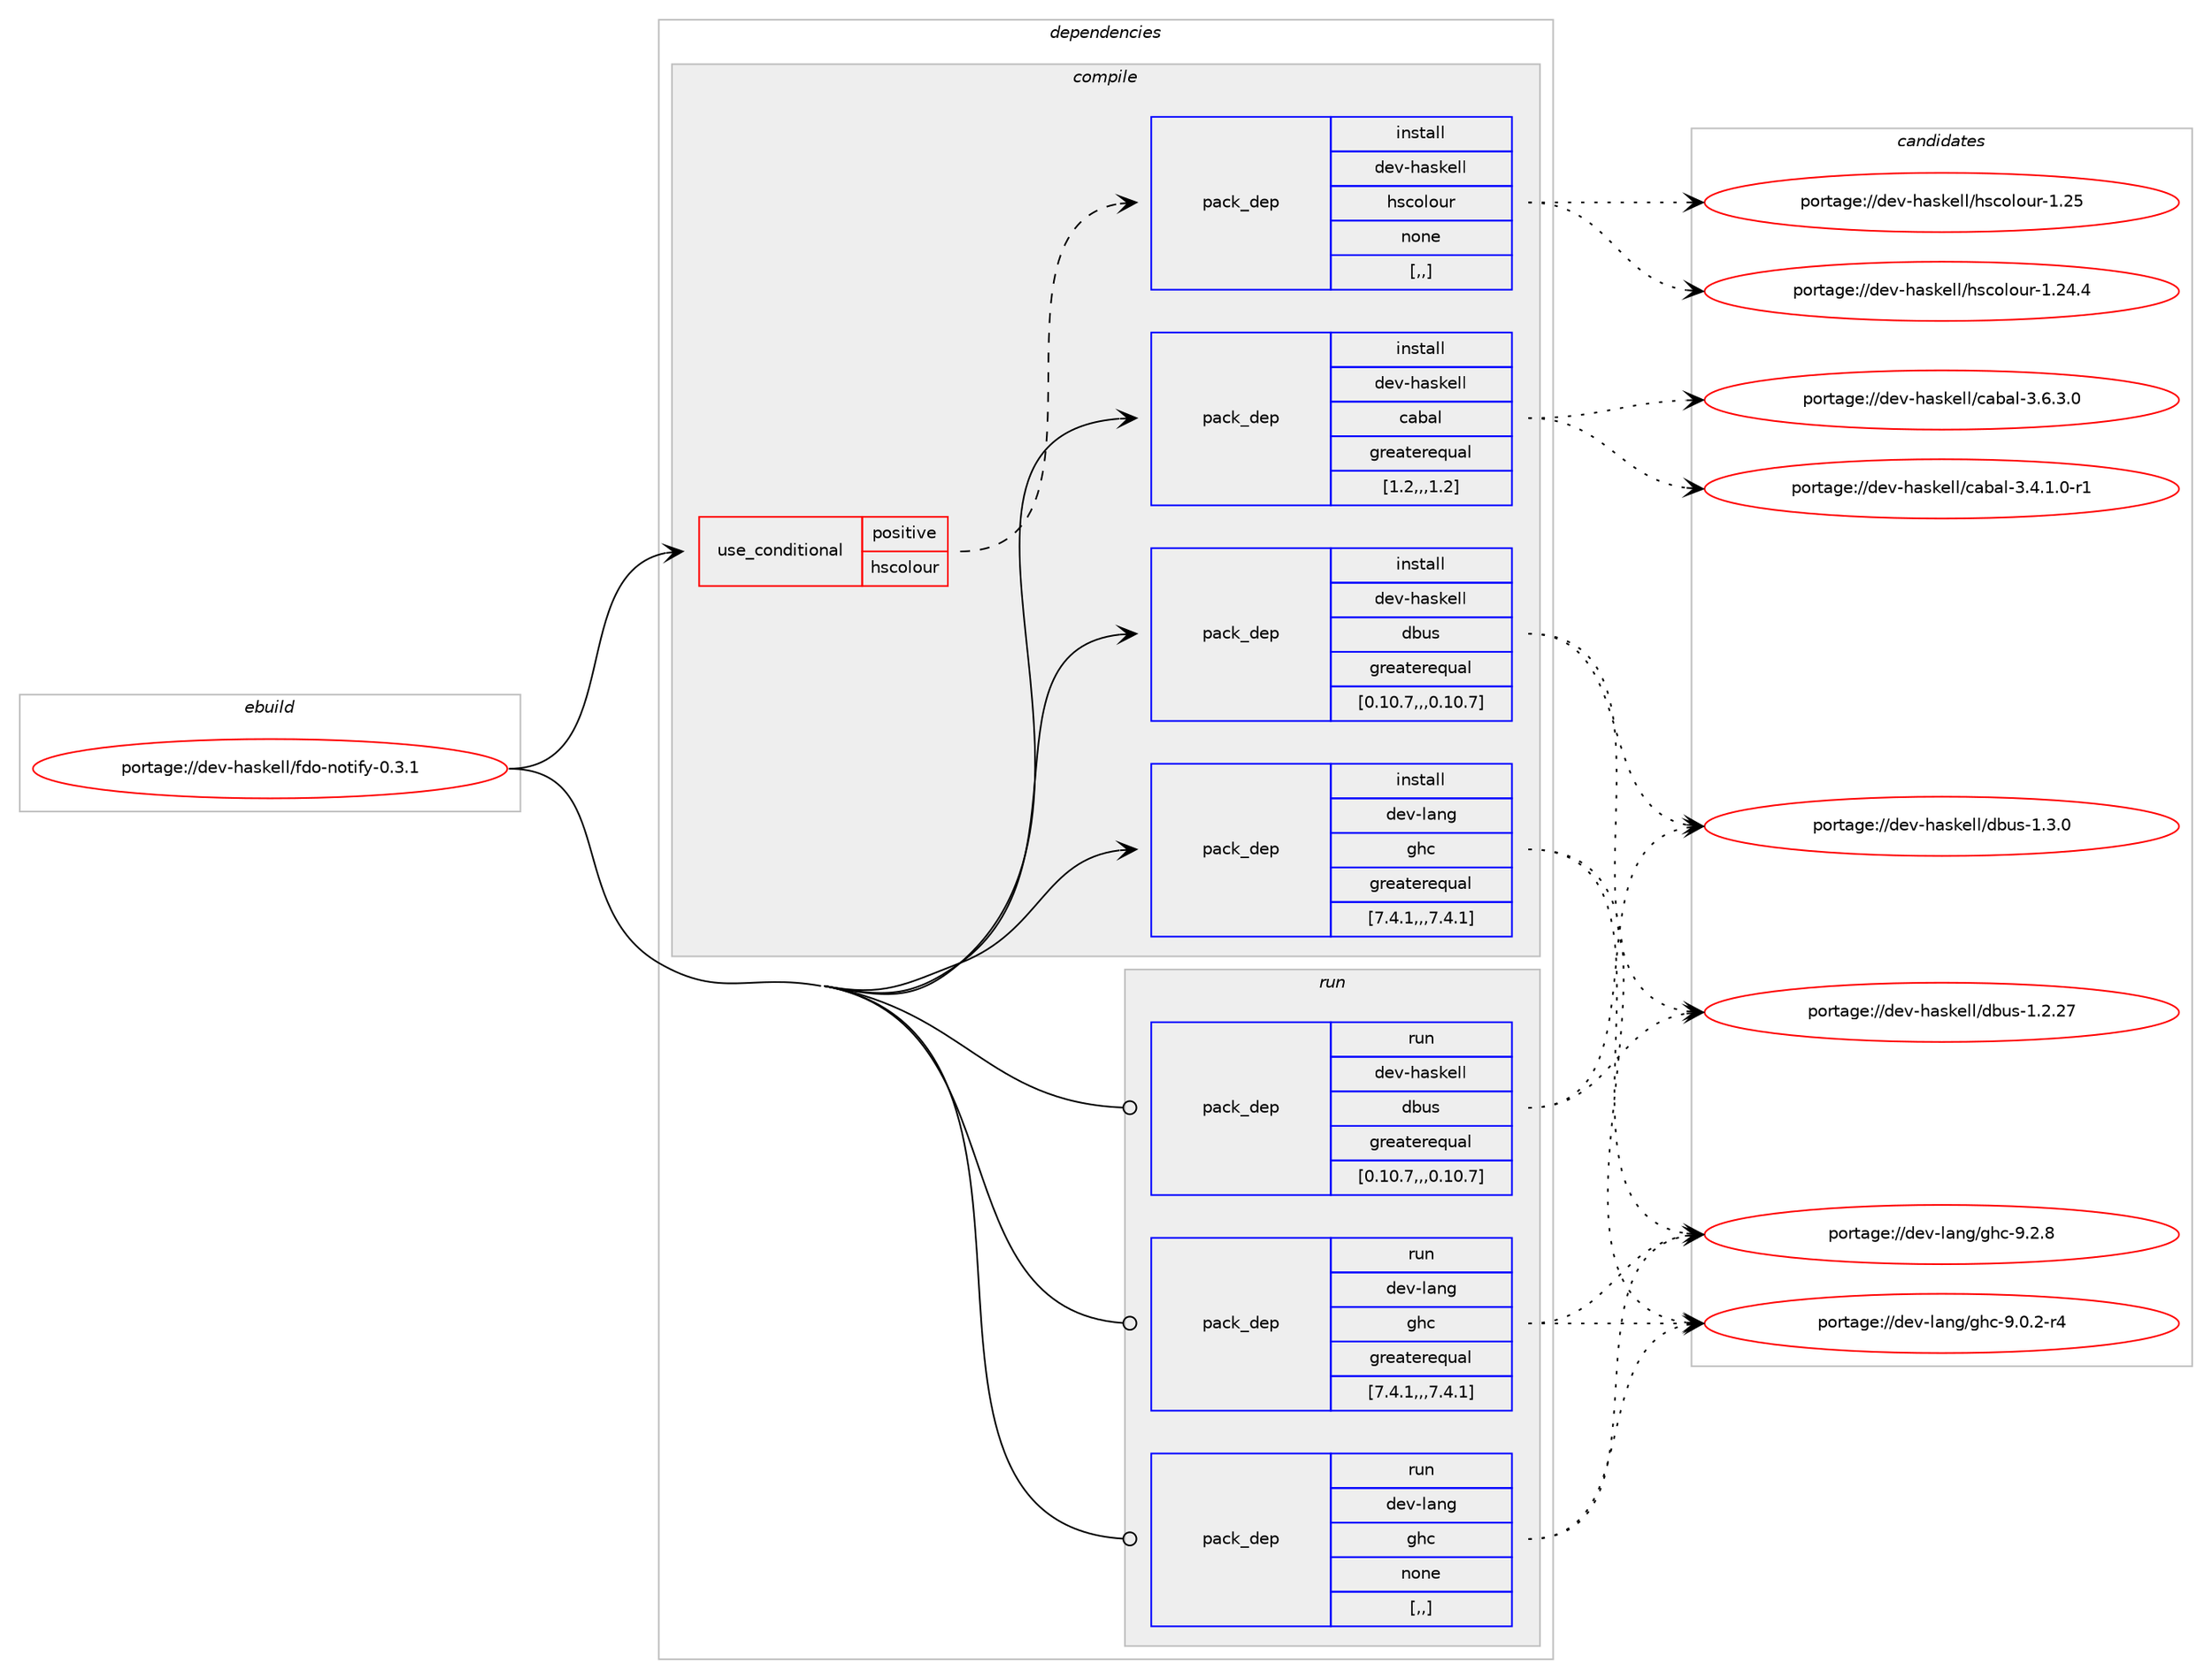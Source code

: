 digraph prolog {

# *************
# Graph options
# *************

newrank=true;
concentrate=true;
compound=true;
graph [rankdir=LR,fontname=Helvetica,fontsize=10,ranksep=1.5];#, ranksep=2.5, nodesep=0.2];
edge  [arrowhead=vee];
node  [fontname=Helvetica,fontsize=10];

# **********
# The ebuild
# **********

subgraph cluster_leftcol {
color=gray;
label=<<i>ebuild</i>>;
id [label="portage://dev-haskell/fdo-notify-0.3.1", color=red, width=4, href="../dev-haskell/fdo-notify-0.3.1.svg"];
}

# ****************
# The dependencies
# ****************

subgraph cluster_midcol {
color=gray;
label=<<i>dependencies</i>>;
subgraph cluster_compile {
fillcolor="#eeeeee";
style=filled;
label=<<i>compile</i>>;
subgraph cond20396 {
dependency80285 [label=<<TABLE BORDER="0" CELLBORDER="1" CELLSPACING="0" CELLPADDING="4"><TR><TD ROWSPAN="3" CELLPADDING="10">use_conditional</TD></TR><TR><TD>positive</TD></TR><TR><TD>hscolour</TD></TR></TABLE>>, shape=none, color=red];
subgraph pack58911 {
dependency80286 [label=<<TABLE BORDER="0" CELLBORDER="1" CELLSPACING="0" CELLPADDING="4" WIDTH="220"><TR><TD ROWSPAN="6" CELLPADDING="30">pack_dep</TD></TR><TR><TD WIDTH="110">install</TD></TR><TR><TD>dev-haskell</TD></TR><TR><TD>hscolour</TD></TR><TR><TD>none</TD></TR><TR><TD>[,,]</TD></TR></TABLE>>, shape=none, color=blue];
}
dependency80285:e -> dependency80286:w [weight=20,style="dashed",arrowhead="vee"];
}
id:e -> dependency80285:w [weight=20,style="solid",arrowhead="vee"];
subgraph pack58912 {
dependency80287 [label=<<TABLE BORDER="0" CELLBORDER="1" CELLSPACING="0" CELLPADDING="4" WIDTH="220"><TR><TD ROWSPAN="6" CELLPADDING="30">pack_dep</TD></TR><TR><TD WIDTH="110">install</TD></TR><TR><TD>dev-haskell</TD></TR><TR><TD>cabal</TD></TR><TR><TD>greaterequal</TD></TR><TR><TD>[1.2,,,1.2]</TD></TR></TABLE>>, shape=none, color=blue];
}
id:e -> dependency80287:w [weight=20,style="solid",arrowhead="vee"];
subgraph pack58913 {
dependency80288 [label=<<TABLE BORDER="0" CELLBORDER="1" CELLSPACING="0" CELLPADDING="4" WIDTH="220"><TR><TD ROWSPAN="6" CELLPADDING="30">pack_dep</TD></TR><TR><TD WIDTH="110">install</TD></TR><TR><TD>dev-haskell</TD></TR><TR><TD>dbus</TD></TR><TR><TD>greaterequal</TD></TR><TR><TD>[0.10.7,,,0.10.7]</TD></TR></TABLE>>, shape=none, color=blue];
}
id:e -> dependency80288:w [weight=20,style="solid",arrowhead="vee"];
subgraph pack58914 {
dependency80289 [label=<<TABLE BORDER="0" CELLBORDER="1" CELLSPACING="0" CELLPADDING="4" WIDTH="220"><TR><TD ROWSPAN="6" CELLPADDING="30">pack_dep</TD></TR><TR><TD WIDTH="110">install</TD></TR><TR><TD>dev-lang</TD></TR><TR><TD>ghc</TD></TR><TR><TD>greaterequal</TD></TR><TR><TD>[7.4.1,,,7.4.1]</TD></TR></TABLE>>, shape=none, color=blue];
}
id:e -> dependency80289:w [weight=20,style="solid",arrowhead="vee"];
}
subgraph cluster_compileandrun {
fillcolor="#eeeeee";
style=filled;
label=<<i>compile and run</i>>;
}
subgraph cluster_run {
fillcolor="#eeeeee";
style=filled;
label=<<i>run</i>>;
subgraph pack58915 {
dependency80290 [label=<<TABLE BORDER="0" CELLBORDER="1" CELLSPACING="0" CELLPADDING="4" WIDTH="220"><TR><TD ROWSPAN="6" CELLPADDING="30">pack_dep</TD></TR><TR><TD WIDTH="110">run</TD></TR><TR><TD>dev-haskell</TD></TR><TR><TD>dbus</TD></TR><TR><TD>greaterequal</TD></TR><TR><TD>[0.10.7,,,0.10.7]</TD></TR></TABLE>>, shape=none, color=blue];
}
id:e -> dependency80290:w [weight=20,style="solid",arrowhead="odot"];
subgraph pack58916 {
dependency80291 [label=<<TABLE BORDER="0" CELLBORDER="1" CELLSPACING="0" CELLPADDING="4" WIDTH="220"><TR><TD ROWSPAN="6" CELLPADDING="30">pack_dep</TD></TR><TR><TD WIDTH="110">run</TD></TR><TR><TD>dev-lang</TD></TR><TR><TD>ghc</TD></TR><TR><TD>greaterequal</TD></TR><TR><TD>[7.4.1,,,7.4.1]</TD></TR></TABLE>>, shape=none, color=blue];
}
id:e -> dependency80291:w [weight=20,style="solid",arrowhead="odot"];
subgraph pack58917 {
dependency80292 [label=<<TABLE BORDER="0" CELLBORDER="1" CELLSPACING="0" CELLPADDING="4" WIDTH="220"><TR><TD ROWSPAN="6" CELLPADDING="30">pack_dep</TD></TR><TR><TD WIDTH="110">run</TD></TR><TR><TD>dev-lang</TD></TR><TR><TD>ghc</TD></TR><TR><TD>none</TD></TR><TR><TD>[,,]</TD></TR></TABLE>>, shape=none, color=blue];
}
id:e -> dependency80292:w [weight=20,style="solid",arrowhead="odot"];
}
}

# **************
# The candidates
# **************

subgraph cluster_choices {
rank=same;
color=gray;
label=<<i>candidates</i>>;

subgraph choice58911 {
color=black;
nodesep=1;
choice100101118451049711510710110810847104115991111081111171144549465053 [label="portage://dev-haskell/hscolour-1.25", color=red, width=4,href="../dev-haskell/hscolour-1.25.svg"];
choice1001011184510497115107101108108471041159911110811111711445494650524652 [label="portage://dev-haskell/hscolour-1.24.4", color=red, width=4,href="../dev-haskell/hscolour-1.24.4.svg"];
dependency80286:e -> choice100101118451049711510710110810847104115991111081111171144549465053:w [style=dotted,weight="100"];
dependency80286:e -> choice1001011184510497115107101108108471041159911110811111711445494650524652:w [style=dotted,weight="100"];
}
subgraph choice58912 {
color=black;
nodesep=1;
choice100101118451049711510710110810847999798971084551465446514648 [label="portage://dev-haskell/cabal-3.6.3.0", color=red, width=4,href="../dev-haskell/cabal-3.6.3.0.svg"];
choice1001011184510497115107101108108479997989710845514652464946484511449 [label="portage://dev-haskell/cabal-3.4.1.0-r1", color=red, width=4,href="../dev-haskell/cabal-3.4.1.0-r1.svg"];
dependency80287:e -> choice100101118451049711510710110810847999798971084551465446514648:w [style=dotted,weight="100"];
dependency80287:e -> choice1001011184510497115107101108108479997989710845514652464946484511449:w [style=dotted,weight="100"];
}
subgraph choice58913 {
color=black;
nodesep=1;
choice10010111845104971151071011081084710098117115454946514648 [label="portage://dev-haskell/dbus-1.3.0", color=red, width=4,href="../dev-haskell/dbus-1.3.0.svg"];
choice1001011184510497115107101108108471009811711545494650465055 [label="portage://dev-haskell/dbus-1.2.27", color=red, width=4,href="../dev-haskell/dbus-1.2.27.svg"];
dependency80288:e -> choice10010111845104971151071011081084710098117115454946514648:w [style=dotted,weight="100"];
dependency80288:e -> choice1001011184510497115107101108108471009811711545494650465055:w [style=dotted,weight="100"];
}
subgraph choice58914 {
color=black;
nodesep=1;
choice10010111845108971101034710310499455746504656 [label="portage://dev-lang/ghc-9.2.8", color=red, width=4,href="../dev-lang/ghc-9.2.8.svg"];
choice100101118451089711010347103104994557464846504511452 [label="portage://dev-lang/ghc-9.0.2-r4", color=red, width=4,href="../dev-lang/ghc-9.0.2-r4.svg"];
dependency80289:e -> choice10010111845108971101034710310499455746504656:w [style=dotted,weight="100"];
dependency80289:e -> choice100101118451089711010347103104994557464846504511452:w [style=dotted,weight="100"];
}
subgraph choice58915 {
color=black;
nodesep=1;
choice10010111845104971151071011081084710098117115454946514648 [label="portage://dev-haskell/dbus-1.3.0", color=red, width=4,href="../dev-haskell/dbus-1.3.0.svg"];
choice1001011184510497115107101108108471009811711545494650465055 [label="portage://dev-haskell/dbus-1.2.27", color=red, width=4,href="../dev-haskell/dbus-1.2.27.svg"];
dependency80290:e -> choice10010111845104971151071011081084710098117115454946514648:w [style=dotted,weight="100"];
dependency80290:e -> choice1001011184510497115107101108108471009811711545494650465055:w [style=dotted,weight="100"];
}
subgraph choice58916 {
color=black;
nodesep=1;
choice10010111845108971101034710310499455746504656 [label="portage://dev-lang/ghc-9.2.8", color=red, width=4,href="../dev-lang/ghc-9.2.8.svg"];
choice100101118451089711010347103104994557464846504511452 [label="portage://dev-lang/ghc-9.0.2-r4", color=red, width=4,href="../dev-lang/ghc-9.0.2-r4.svg"];
dependency80291:e -> choice10010111845108971101034710310499455746504656:w [style=dotted,weight="100"];
dependency80291:e -> choice100101118451089711010347103104994557464846504511452:w [style=dotted,weight="100"];
}
subgraph choice58917 {
color=black;
nodesep=1;
choice10010111845108971101034710310499455746504656 [label="portage://dev-lang/ghc-9.2.8", color=red, width=4,href="../dev-lang/ghc-9.2.8.svg"];
choice100101118451089711010347103104994557464846504511452 [label="portage://dev-lang/ghc-9.0.2-r4", color=red, width=4,href="../dev-lang/ghc-9.0.2-r4.svg"];
dependency80292:e -> choice10010111845108971101034710310499455746504656:w [style=dotted,weight="100"];
dependency80292:e -> choice100101118451089711010347103104994557464846504511452:w [style=dotted,weight="100"];
}
}

}
